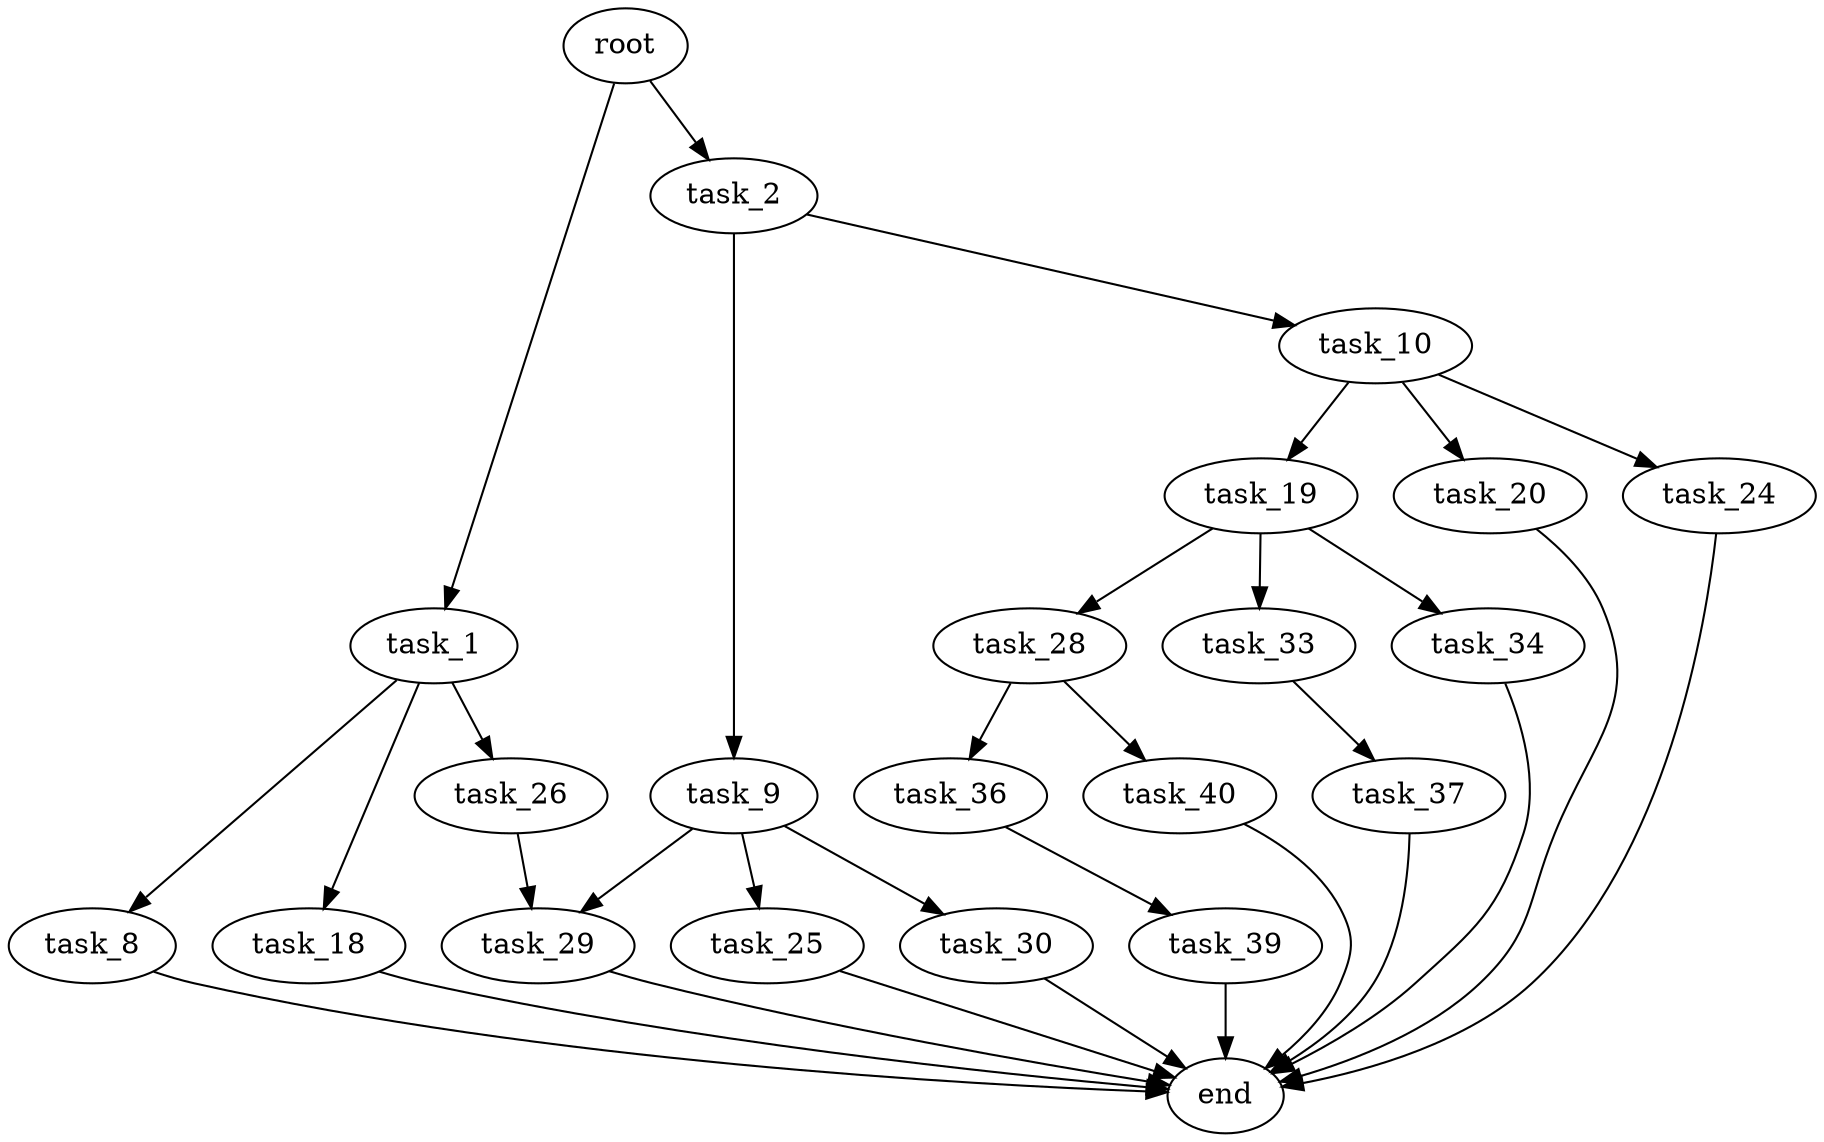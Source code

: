digraph G {
  root [size="0.000000"];
  task_1 [size="7472927013.000000"];
  task_2 [size="145848726188.000000"];
  task_8 [size="782757789696.000000"];
  task_9 [size="37667745281.000000"];
  task_10 [size="782757789696.000000"];
  task_18 [size="184637383272.000000"];
  task_19 [size="44853390791.000000"];
  task_20 [size="13744497438.000000"];
  task_24 [size="9645113766.000000"];
  task_25 [size="28991029248.000000"];
  task_26 [size="1073741824000.000000"];
  task_28 [size="782757789696.000000"];
  task_29 [size="28991029248.000000"];
  task_30 [size="129766907631.000000"];
  task_33 [size="627521475152.000000"];
  task_34 [size="2256416413.000000"];
  task_36 [size="11039757406.000000"];
  task_37 [size="351491785221.000000"];
  task_39 [size="45852485662.000000"];
  task_40 [size="374479373639.000000"];
  end [size="0.000000"];

  root -> task_1 [size="1.000000"];
  root -> task_2 [size="1.000000"];
  task_1 -> task_8 [size="411041792.000000"];
  task_1 -> task_18 [size="411041792.000000"];
  task_1 -> task_26 [size="411041792.000000"];
  task_2 -> task_9 [size="411041792.000000"];
  task_2 -> task_10 [size="411041792.000000"];
  task_8 -> end [size="1.000000"];
  task_9 -> task_25 [size="33554432.000000"];
  task_9 -> task_29 [size="33554432.000000"];
  task_9 -> task_30 [size="33554432.000000"];
  task_10 -> task_19 [size="679477248.000000"];
  task_10 -> task_20 [size="679477248.000000"];
  task_10 -> task_24 [size="679477248.000000"];
  task_18 -> end [size="1.000000"];
  task_19 -> task_28 [size="838860800.000000"];
  task_19 -> task_33 [size="838860800.000000"];
  task_19 -> task_34 [size="838860800.000000"];
  task_20 -> end [size="1.000000"];
  task_24 -> end [size="1.000000"];
  task_25 -> end [size="1.000000"];
  task_26 -> task_29 [size="838860800.000000"];
  task_28 -> task_36 [size="679477248.000000"];
  task_28 -> task_40 [size="679477248.000000"];
  task_29 -> end [size="1.000000"];
  task_30 -> end [size="1.000000"];
  task_33 -> task_37 [size="838860800.000000"];
  task_34 -> end [size="1.000000"];
  task_36 -> task_39 [size="301989888.000000"];
  task_37 -> end [size="1.000000"];
  task_39 -> end [size="1.000000"];
  task_40 -> end [size="1.000000"];
}
